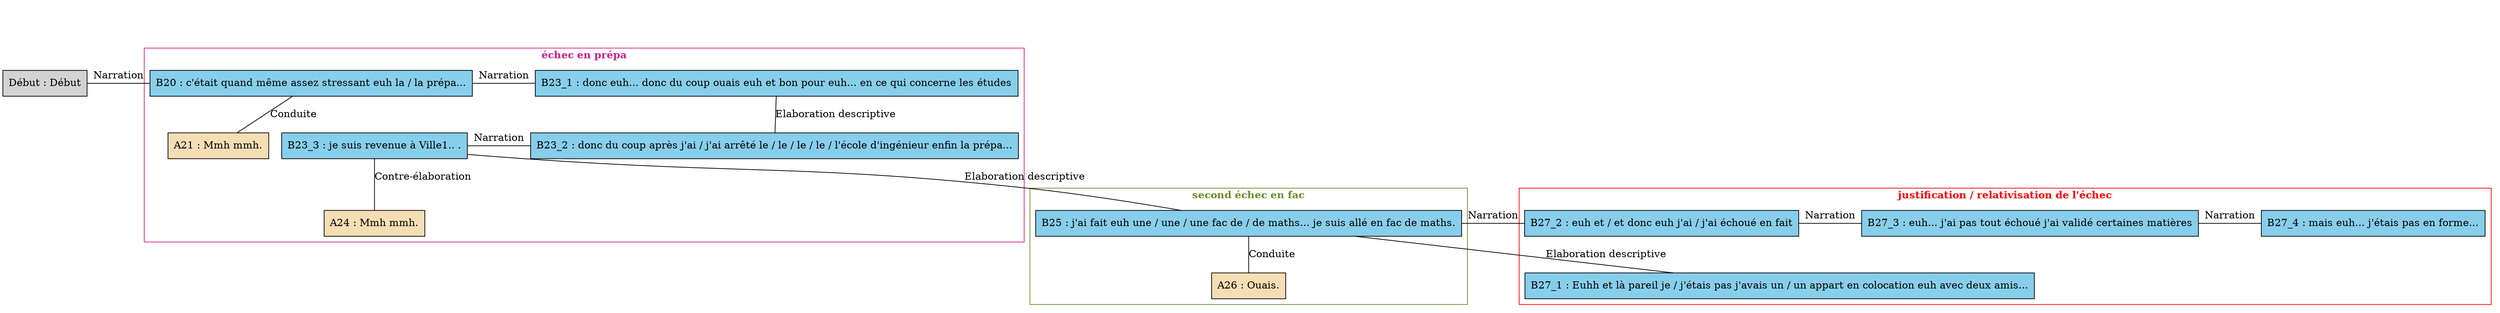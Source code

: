 digraph "Nord_-_C09" {
	node [shape=box style=filled]
	newrank=true
	zero [style=invis]
	"Début" [label="Début : Début"]
	B20 [label="B20 : c'était quand même assez stressant euh la / la prépa..." fillcolor=skyblue]
	A21 [label="A21 : Mmh mmh." fillcolor=wheat]
	B23_1 [label="B23_1 : donc euh... donc du coup ouais euh et bon pour euh... en ce qui concerne les études" fillcolor=skyblue]
	B23_2 [label="B23_2 : donc du coup après j'ai / j'ai arrêté le / le / le / le / l'école d'ingénieur enfin la prépa..." fillcolor=skyblue]
	B23_3 [label="B23_3 : je suis revenue à Ville1.. ." fillcolor=skyblue]
	A24 [label="A24 : Mmh mmh." fillcolor=wheat]
	B25 [label="B25 : j'ai fait euh une / une / une fac de / de maths... je suis allé en fac de maths." fillcolor=skyblue]
	A26 [label="A26 : Ouais." fillcolor=wheat]
	B27_1 [label="B27_1 : Euhh et là pareil je / j'étais pas j'avais un / un appart en colocation euh avec deux amis..." fillcolor=skyblue]
	B27_2 [label="B27_2 : euh et / et donc euh j'ai / j'ai échoué en fait" fillcolor=skyblue]
	B27_3 [label="B27_3 : euh... j'ai pas tout échoué j'ai validé certaines matières" fillcolor=skyblue]
	B27_4 [label="B27_4 : mais euh... j'étais pas en forme..." fillcolor=skyblue]
	zero -> "Début" [label="" style=invis]
	B20 -> A21 [label=Conduite dir=none weight=2]
	zero -> B20 [style=invis weight=1]
	"Début" -> B20 [label=Narration constraint=false dir=none]
	zero -> B23_1 [style=invis weight=1]
	B20 -> B23_1 [label=Narration constraint=false dir=none]
	B23_1 -> B23_2 [label="Elaboration descriptive" dir=none weight=2]
	B23_1 -> B23_3 [style=invis weight=1]
	B23_2 -> B23_3 [label=Narration constraint=false dir=none]
	B23_3 -> A24 [label="Contre-élaboration" dir=none weight=2]
	B23_3 -> B25 [label="Elaboration descriptive" dir=none weight=2]
	B25 -> A26 [label=Conduite dir=none weight=2]
	B25 -> B27_1 [label="Elaboration descriptive" dir=none weight=2]
	B23_3 -> B27_3 [style=invis weight=1]
	B27_2 -> B27_3 [label=Narration constraint=false dir=none]
	B23_3 -> B27_4 [style=invis weight=1]
	B27_3 -> B27_4 [label=Narration constraint=false dir=none]
	B23_3 -> B27_2 [style=invis weight=1]
	B25 -> B27_2 [label=Narration constraint=false dir=none]
	subgraph cluster_0 {
		label=<<B>échec en prépa</B>>
		color=violetred
		fontcolor=violetred
		B20
		A21
		B23_1
		B23_2
		B23_3
		A24
	}
	subgraph cluster_1 {
		label=<<B>second échec en fac</B>>
		color=olivedrab
		fontcolor=olivedrab
		B25
		A26
	}
	subgraph cluster_2 {
		label=<<B>justification / relativisation de l'échec</B>>
		color=red
		fontcolor=red
		B27_1
		B27_2
		B27_3
		B27_4
	}
}
